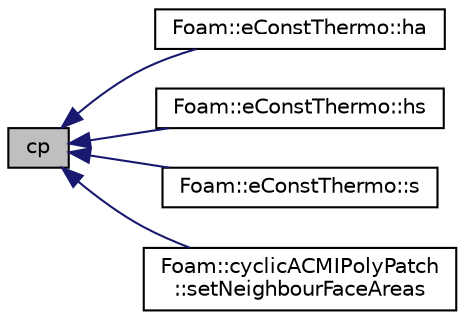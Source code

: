 digraph "cp"
{
  bgcolor="transparent";
  edge [fontname="Helvetica",fontsize="10",labelfontname="Helvetica",labelfontsize="10"];
  node [fontname="Helvetica",fontsize="10",shape=record];
  rankdir="LR";
  Node1 [label="cp",height=0.2,width=0.4,color="black", fillcolor="grey75", style="filled", fontcolor="black"];
  Node1 -> Node2 [dir="back",color="midnightblue",fontsize="10",style="solid",fontname="Helvetica"];
  Node2 [label="Foam::eConstThermo::ha",height=0.2,width=0.4,color="black",URL="$a00609.html#a190aa728dba4ea87884e38be8bc27c40",tooltip="Absolute Enthalpy [J/kmol]. "];
  Node1 -> Node3 [dir="back",color="midnightblue",fontsize="10",style="solid",fontname="Helvetica"];
  Node3 [label="Foam::eConstThermo::hs",height=0.2,width=0.4,color="black",URL="$a00609.html#a856fc5068853e4f8d58cb908fc57efa9",tooltip="Sensible Enthalpy [J/kmol]. "];
  Node1 -> Node4 [dir="back",color="midnightblue",fontsize="10",style="solid",fontname="Helvetica"];
  Node4 [label="Foam::eConstThermo::s",height=0.2,width=0.4,color="black",URL="$a00609.html#a592e05944bb9b03fab6cc8bd7f670090",tooltip="Entropy [J/(kmol K)]. "];
  Node1 -> Node5 [dir="back",color="midnightblue",fontsize="10",style="solid",fontname="Helvetica"];
  Node5 [label="Foam::cyclicACMIPolyPatch\l::setNeighbourFaceAreas",height=0.2,width=0.4,color="black",URL="$a00464.html#a0575f932710bc25e8fd678be627a783d",tooltip="Set neighbour ACMI patch areas. "];
}
